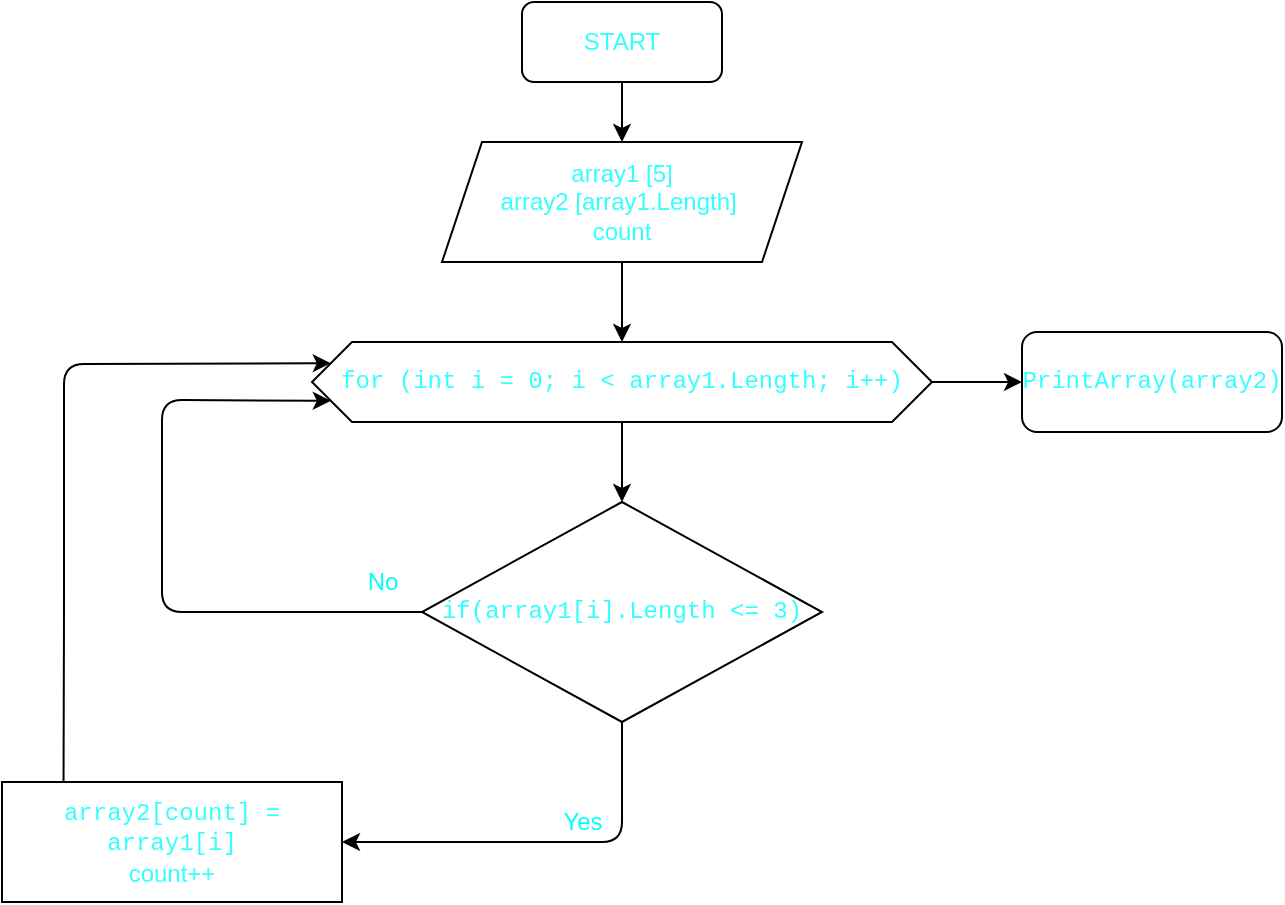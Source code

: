 <mxfile>
    <diagram id="DqZxYNc-7thmENFFO3xt" name="Блок - схема">
        <mxGraphModel dx="974" dy="490" grid="1" gridSize="10" guides="1" tooltips="1" connect="1" arrows="1" fold="1" page="1" pageScale="1" pageWidth="827" pageHeight="1169" math="0" shadow="0">
            <root>
                <mxCell id="0"/>
                <mxCell id="1" parent="0"/>
                <mxCell id="4" value="" style="edgeStyle=none;html=1;" parent="1" source="2" target="3" edge="1">
                    <mxGeometry relative="1" as="geometry"/>
                </mxCell>
                <mxCell id="2" value="&lt;font color=&quot;#33ffff&quot;&gt;START&lt;/font&gt;" style="rounded=1;whiteSpace=wrap;html=1;" parent="1" vertex="1">
                    <mxGeometry x="320" y="20" width="100" height="40" as="geometry"/>
                </mxCell>
                <mxCell id="6" value="" style="edgeStyle=none;html=1;fontSize=12;fontColor=#FFFFFF;" edge="1" parent="1" source="3" target="5">
                    <mxGeometry relative="1" as="geometry"/>
                </mxCell>
                <mxCell id="3" value="&lt;font style=&quot;font-size: 12px&quot; color=&quot;#33ffff&quot;&gt;array1 [5]&lt;br&gt;array2 [array1.Length]&lt;span&gt;&amp;nbsp;&lt;/span&gt;&lt;br&gt;count&lt;/font&gt;" style="shape=parallelogram;perimeter=parallelogramPerimeter;whiteSpace=wrap;html=1;fixedSize=1;" parent="1" vertex="1">
                    <mxGeometry x="280" y="90" width="180" height="60" as="geometry"/>
                </mxCell>
                <mxCell id="8" value="" style="edgeStyle=none;html=1;fontSize=12;fontColor=#FFFFFF;" edge="1" parent="1" source="5" target="7">
                    <mxGeometry relative="1" as="geometry"/>
                </mxCell>
                <mxCell id="17" value="" style="edgeStyle=none;html=1;fontSize=12;fontColor=#33FFFF;" edge="1" parent="1" source="5" target="15">
                    <mxGeometry relative="1" as="geometry"/>
                </mxCell>
                <mxCell id="5" value="&lt;div style=&quot;font-family: &amp;#34;consolas&amp;#34; , &amp;#34;courier new&amp;#34; , monospace ; line-height: 19px&quot;&gt;&lt;font style=&quot;font-size: 12px&quot; color=&quot;#33ffff&quot;&gt;for (int i = 0; i &amp;lt; array1.Length; i++)&lt;/font&gt;&lt;/div&gt;" style="shape=hexagon;perimeter=hexagonPerimeter2;whiteSpace=wrap;html=1;fixedSize=1;" vertex="1" parent="1">
                    <mxGeometry x="215" y="190" width="310" height="40" as="geometry"/>
                </mxCell>
                <mxCell id="10" style="edgeStyle=none;html=1;entryX=1;entryY=0.5;entryDx=0;entryDy=0;fontSize=12;fontColor=#FFFFFF;" edge="1" parent="1" source="7" target="9">
                    <mxGeometry relative="1" as="geometry">
                        <Array as="points">
                            <mxPoint x="370" y="440"/>
                        </Array>
                    </mxGeometry>
                </mxCell>
                <mxCell id="13" style="edgeStyle=none;html=1;entryX=0;entryY=0.75;entryDx=0;entryDy=0;fontSize=12;fontColor=#FFFFFF;exitX=0;exitY=0.5;exitDx=0;exitDy=0;" edge="1" parent="1" source="7" target="5">
                    <mxGeometry relative="1" as="geometry">
                        <Array as="points">
                            <mxPoint x="140" y="325"/>
                            <mxPoint x="140" y="219"/>
                        </Array>
                    </mxGeometry>
                </mxCell>
                <mxCell id="7" value="&lt;div style=&quot;font-family: &amp;#34;consolas&amp;#34; , &amp;#34;courier new&amp;#34; , monospace ; line-height: 19px&quot;&gt;&lt;font color=&quot;#33ffff&quot;&gt;if(array1[i].Length &amp;lt;= 3)&lt;/font&gt;&lt;/div&gt;" style="rhombus;whiteSpace=wrap;html=1;labelBackgroundColor=none;fontSize=12;fontColor=#FFFFFF;" vertex="1" parent="1">
                    <mxGeometry x="270" y="270" width="200" height="110" as="geometry"/>
                </mxCell>
                <mxCell id="12" style="edgeStyle=none;html=1;entryX=0;entryY=0.25;entryDx=0;entryDy=0;fontSize=12;fontColor=#FFFFFF;exitX=0.181;exitY=-0.003;exitDx=0;exitDy=0;exitPerimeter=0;" edge="1" parent="1" source="9" target="5">
                    <mxGeometry relative="1" as="geometry">
                        <mxPoint x="90" y="400" as="sourcePoint"/>
                        <Array as="points">
                            <mxPoint x="91" y="325"/>
                            <mxPoint x="91" y="201"/>
                        </Array>
                    </mxGeometry>
                </mxCell>
                <mxCell id="9" value="&lt;font color=&quot;#33ffff&quot;&gt;&lt;font style=&quot;font-size: 12px&quot;&gt;&lt;span style=&quot;font-family: &amp;#34;consolas&amp;#34; , &amp;#34;courier new&amp;#34; , monospace&quot;&gt;array2&lt;/span&gt;&lt;span style=&quot;font-family: &amp;#34;consolas&amp;#34; , &amp;#34;courier new&amp;#34; , monospace&quot;&gt;[&lt;/span&gt;&lt;span style=&quot;font-family: &amp;#34;consolas&amp;#34; , &amp;#34;courier new&amp;#34; , monospace&quot;&gt;count&lt;/span&gt;&lt;span style=&quot;font-family: &amp;#34;consolas&amp;#34; , &amp;#34;courier new&amp;#34; , monospace&quot;&gt;] &lt;/span&gt;&lt;span style=&quot;font-family: &amp;#34;consolas&amp;#34; , &amp;#34;courier new&amp;#34; , monospace&quot;&gt;=&lt;/span&gt;&lt;span style=&quot;font-family: &amp;#34;consolas&amp;#34; , &amp;#34;courier new&amp;#34; , monospace&quot;&gt; &lt;/span&gt;&lt;span style=&quot;font-family: &amp;#34;consolas&amp;#34; , &amp;#34;courier new&amp;#34; , monospace&quot;&gt;array1&lt;/span&gt;&lt;span style=&quot;font-family: &amp;#34;consolas&amp;#34; , &amp;#34;courier new&amp;#34; , monospace&quot;&gt;[&lt;/span&gt;&lt;span style=&quot;font-family: &amp;#34;consolas&amp;#34; , &amp;#34;courier new&amp;#34; , monospace&quot;&gt;i&lt;/span&gt;&lt;font face=&quot;Consolas, Courier New, monospace&quot; style=&quot;font-size: 12px&quot;&gt;]&lt;br&gt;&lt;/font&gt;&lt;/font&gt;count++&lt;/font&gt;" style="rounded=0;whiteSpace=wrap;html=1;labelBackgroundColor=none;fontSize=12;fontColor=#FFFFFF;" vertex="1" parent="1">
                    <mxGeometry x="60" y="410" width="170" height="60" as="geometry"/>
                </mxCell>
                <mxCell id="11" value="&lt;font color=&quot;#00ffff&quot;&gt;Yes&lt;/font&gt;" style="text;html=1;align=center;verticalAlign=middle;resizable=0;points=[];autosize=1;strokeColor=none;fillColor=none;fontSize=12;fontColor=#FFFFFF;" vertex="1" parent="1">
                    <mxGeometry x="335" y="420" width="30" height="20" as="geometry"/>
                </mxCell>
                <mxCell id="14" value="&lt;font color=&quot;#00ffff&quot;&gt;No&lt;/font&gt;" style="text;html=1;align=center;verticalAlign=middle;resizable=0;points=[];autosize=1;strokeColor=none;fillColor=none;fontSize=12;fontColor=#FFFFFF;" vertex="1" parent="1">
                    <mxGeometry x="235" y="300" width="30" height="20" as="geometry"/>
                </mxCell>
                <mxCell id="15" value="&lt;div style=&quot;font-family: &amp;#34;consolas&amp;#34; , &amp;#34;courier new&amp;#34; , monospace ; line-height: 19px&quot;&gt;&lt;font color=&quot;#33ffff&quot; style=&quot;font-size: 12px&quot;&gt;PrintArray(array2)&lt;/font&gt;&lt;/div&gt;" style="rounded=1;whiteSpace=wrap;html=1;labelBackgroundColor=none;fontSize=12;fontColor=#00FFFF;" vertex="1" parent="1">
                    <mxGeometry x="570" y="185" width="130" height="50" as="geometry"/>
                </mxCell>
            </root>
        </mxGraphModel>
    </diagram>
</mxfile>